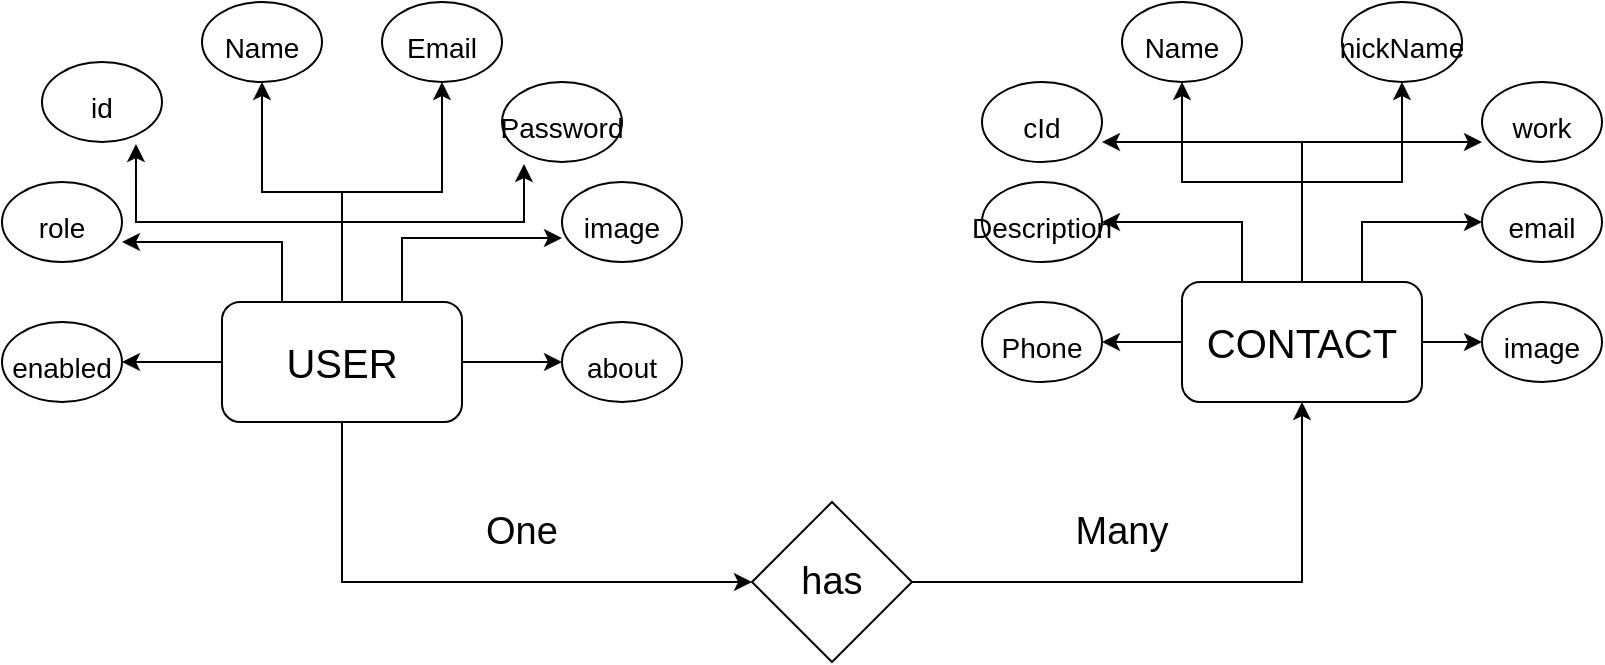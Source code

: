 <mxfile version="20.5.3" type="device"><diagram id="bsWK78y_wBEJXeq-e_Yr" name="Page-1"><mxGraphModel dx="868" dy="482" grid="1" gridSize="10" guides="1" tooltips="1" connect="1" arrows="1" fold="1" page="1" pageScale="1" pageWidth="850" pageHeight="1100" math="0" shadow="0"><root><mxCell id="0"/><mxCell id="1" parent="0"/><mxCell id="tFYG-drkNzJFA3llRc0Q-20" style="edgeStyle=orthogonalEdgeStyle;rounded=0;orthogonalLoop=1;jettySize=auto;html=1;exitX=0.5;exitY=0;exitDx=0;exitDy=0;entryX=0.5;entryY=1;entryDx=0;entryDy=0;fontSize=19;" parent="1" source="tFYG-drkNzJFA3llRc0Q-1" target="tFYG-drkNzJFA3llRc0Q-4" edge="1"><mxGeometry relative="1" as="geometry"/></mxCell><mxCell id="tFYG-drkNzJFA3llRc0Q-21" style="rounded=0;orthogonalLoop=1;jettySize=auto;html=1;exitX=0.5;exitY=0;exitDx=0;exitDy=0;entryX=0.5;entryY=1;entryDx=0;entryDy=0;fontSize=19;edgeStyle=orthogonalEdgeStyle;" parent="1" source="tFYG-drkNzJFA3llRc0Q-1" target="tFYG-drkNzJFA3llRc0Q-14" edge="1"><mxGeometry relative="1" as="geometry"/></mxCell><mxCell id="tFYG-drkNzJFA3llRc0Q-22" style="edgeStyle=orthogonalEdgeStyle;rounded=0;orthogonalLoop=1;jettySize=auto;html=1;exitX=0.5;exitY=0;exitDx=0;exitDy=0;entryX=0.183;entryY=1.025;entryDx=0;entryDy=0;entryPerimeter=0;fontSize=19;" parent="1" source="tFYG-drkNzJFA3llRc0Q-1" target="tFYG-drkNzJFA3llRc0Q-15" edge="1"><mxGeometry relative="1" as="geometry"><Array as="points"><mxPoint x="180" y="150"/><mxPoint x="271" y="150"/></Array></mxGeometry></mxCell><mxCell id="tFYG-drkNzJFA3llRc0Q-23" style="edgeStyle=orthogonalEdgeStyle;rounded=0;orthogonalLoop=1;jettySize=auto;html=1;exitX=0.5;exitY=0;exitDx=0;exitDy=0;entryX=0.783;entryY=1.025;entryDx=0;entryDy=0;entryPerimeter=0;fontSize=19;" parent="1" source="tFYG-drkNzJFA3llRc0Q-1" target="tFYG-drkNzJFA3llRc0Q-13" edge="1"><mxGeometry relative="1" as="geometry"/></mxCell><mxCell id="tFYG-drkNzJFA3llRc0Q-25" style="edgeStyle=orthogonalEdgeStyle;rounded=0;orthogonalLoop=1;jettySize=auto;html=1;exitX=0.25;exitY=0;exitDx=0;exitDy=0;entryX=1;entryY=0.75;entryDx=0;entryDy=0;entryPerimeter=0;fontSize=19;" parent="1" source="tFYG-drkNzJFA3llRc0Q-1" target="tFYG-drkNzJFA3llRc0Q-12" edge="1"><mxGeometry relative="1" as="geometry"/></mxCell><mxCell id="tFYG-drkNzJFA3llRc0Q-30" style="edgeStyle=orthogonalEdgeStyle;rounded=0;orthogonalLoop=1;jettySize=auto;html=1;exitX=0.75;exitY=0;exitDx=0;exitDy=0;entryX=0;entryY=0.7;entryDx=0;entryDy=0;entryPerimeter=0;fontSize=19;" parent="1" source="tFYG-drkNzJFA3llRc0Q-1" target="tFYG-drkNzJFA3llRc0Q-16" edge="1"><mxGeometry relative="1" as="geometry"/></mxCell><mxCell id="tFYG-drkNzJFA3llRc0Q-33" style="edgeStyle=orthogonalEdgeStyle;rounded=0;orthogonalLoop=1;jettySize=auto;html=1;exitX=0;exitY=0.5;exitDx=0;exitDy=0;entryX=1;entryY=0.5;entryDx=0;entryDy=0;fontSize=19;" parent="1" source="tFYG-drkNzJFA3llRc0Q-1" target="tFYG-drkNzJFA3llRc0Q-19" edge="1"><mxGeometry relative="1" as="geometry"/></mxCell><mxCell id="tFYG-drkNzJFA3llRc0Q-36" style="edgeStyle=orthogonalEdgeStyle;rounded=0;orthogonalLoop=1;jettySize=auto;html=1;exitX=1;exitY=0.5;exitDx=0;exitDy=0;fontSize=19;" parent="1" source="tFYG-drkNzJFA3llRc0Q-1" target="tFYG-drkNzJFA3llRc0Q-17" edge="1"><mxGeometry relative="1" as="geometry"/></mxCell><mxCell id="tFYG-drkNzJFA3llRc0Q-54" style="edgeStyle=orthogonalEdgeStyle;rounded=0;orthogonalLoop=1;jettySize=auto;html=1;exitX=0.5;exitY=1;exitDx=0;exitDy=0;entryX=0;entryY=0.5;entryDx=0;entryDy=0;fontSize=19;" parent="1" source="tFYG-drkNzJFA3llRc0Q-1" target="tFYG-drkNzJFA3llRc0Q-53" edge="1"><mxGeometry relative="1" as="geometry"/></mxCell><mxCell id="tFYG-drkNzJFA3llRc0Q-1" value="&lt;font style=&quot;font-size: 20px;&quot;&gt;USER&lt;/font&gt;" style="rounded=1;whiteSpace=wrap;html=1;" parent="1" vertex="1"><mxGeometry x="120" y="190" width="120" height="60" as="geometry"/></mxCell><mxCell id="tFYG-drkNzJFA3llRc0Q-45" style="edgeStyle=orthogonalEdgeStyle;rounded=0;orthogonalLoop=1;jettySize=auto;html=1;exitX=0.5;exitY=0;exitDx=0;exitDy=0;entryX=0.5;entryY=1;entryDx=0;entryDy=0;fontSize=19;" parent="1" source="tFYG-drkNzJFA3llRc0Q-2" target="tFYG-drkNzJFA3llRc0Q-39" edge="1"><mxGeometry relative="1" as="geometry"/></mxCell><mxCell id="tFYG-drkNzJFA3llRc0Q-46" style="edgeStyle=orthogonalEdgeStyle;rounded=0;orthogonalLoop=1;jettySize=auto;html=1;exitX=0.5;exitY=0;exitDx=0;exitDy=0;entryX=0.5;entryY=1;entryDx=0;entryDy=0;fontSize=19;" parent="1" source="tFYG-drkNzJFA3llRc0Q-2" target="tFYG-drkNzJFA3llRc0Q-40" edge="1"><mxGeometry relative="1" as="geometry"/></mxCell><mxCell id="tFYG-drkNzJFA3llRc0Q-47" style="edgeStyle=orthogonalEdgeStyle;rounded=0;orthogonalLoop=1;jettySize=auto;html=1;exitX=0.5;exitY=0;exitDx=0;exitDy=0;entryX=0;entryY=0.75;entryDx=0;entryDy=0;entryPerimeter=0;fontSize=19;" parent="1" source="tFYG-drkNzJFA3llRc0Q-2" target="tFYG-drkNzJFA3llRc0Q-38" edge="1"><mxGeometry relative="1" as="geometry"/></mxCell><mxCell id="tFYG-drkNzJFA3llRc0Q-48" style="edgeStyle=orthogonalEdgeStyle;rounded=0;orthogonalLoop=1;jettySize=auto;html=1;exitX=0.5;exitY=0;exitDx=0;exitDy=0;entryX=1;entryY=0.75;entryDx=0;entryDy=0;entryPerimeter=0;fontSize=19;" parent="1" source="tFYG-drkNzJFA3llRc0Q-2" target="tFYG-drkNzJFA3llRc0Q-37" edge="1"><mxGeometry relative="1" as="geometry"/></mxCell><mxCell id="tFYG-drkNzJFA3llRc0Q-49" style="edgeStyle=orthogonalEdgeStyle;rounded=0;orthogonalLoop=1;jettySize=auto;html=1;exitX=0.75;exitY=0;exitDx=0;exitDy=0;entryX=0;entryY=0.5;entryDx=0;entryDy=0;fontSize=19;" parent="1" source="tFYG-drkNzJFA3llRc0Q-2" target="tFYG-drkNzJFA3llRc0Q-41" edge="1"><mxGeometry relative="1" as="geometry"/></mxCell><mxCell id="tFYG-drkNzJFA3llRc0Q-50" style="edgeStyle=orthogonalEdgeStyle;rounded=0;orthogonalLoop=1;jettySize=auto;html=1;exitX=0.25;exitY=0;exitDx=0;exitDy=0;entryX=1;entryY=0.5;entryDx=0;entryDy=0;fontSize=19;" parent="1" source="tFYG-drkNzJFA3llRc0Q-2" target="tFYG-drkNzJFA3llRc0Q-43" edge="1"><mxGeometry relative="1" as="geometry"/></mxCell><mxCell id="tFYG-drkNzJFA3llRc0Q-51" style="edgeStyle=orthogonalEdgeStyle;rounded=0;orthogonalLoop=1;jettySize=auto;html=1;exitX=0;exitY=0.5;exitDx=0;exitDy=0;entryX=1;entryY=0.5;entryDx=0;entryDy=0;fontSize=19;" parent="1" source="tFYG-drkNzJFA3llRc0Q-2" target="tFYG-drkNzJFA3llRc0Q-44" edge="1"><mxGeometry relative="1" as="geometry"/></mxCell><mxCell id="tFYG-drkNzJFA3llRc0Q-52" style="edgeStyle=orthogonalEdgeStyle;rounded=0;orthogonalLoop=1;jettySize=auto;html=1;exitX=1;exitY=0.5;exitDx=0;exitDy=0;entryX=0;entryY=0.5;entryDx=0;entryDy=0;fontSize=19;" parent="1" source="tFYG-drkNzJFA3llRc0Q-2" target="tFYG-drkNzJFA3llRc0Q-42" edge="1"><mxGeometry relative="1" as="geometry"/></mxCell><mxCell id="tFYG-drkNzJFA3llRc0Q-2" value="&lt;font style=&quot;font-size: 20px;&quot;&gt;CONTACT&lt;/font&gt;" style="rounded=1;whiteSpace=wrap;html=1;" parent="1" vertex="1"><mxGeometry x="600" y="180" width="120" height="60" as="geometry"/></mxCell><mxCell id="tFYG-drkNzJFA3llRc0Q-4" value="&lt;font style=&quot;font-size: 14px;&quot;&gt;Name&lt;/font&gt;" style="ellipse;whiteSpace=wrap;html=1;fontSize=20;" parent="1" vertex="1"><mxGeometry x="110" y="40" width="60" height="40" as="geometry"/></mxCell><mxCell id="tFYG-drkNzJFA3llRc0Q-12" value="&lt;font style=&quot;font-size: 14px;&quot;&gt;role&lt;/font&gt;" style="ellipse;whiteSpace=wrap;html=1;fontSize=20;" parent="1" vertex="1"><mxGeometry x="10" y="130" width="60" height="40" as="geometry"/></mxCell><mxCell id="tFYG-drkNzJFA3llRc0Q-13" value="&lt;font style=&quot;font-size: 14px;&quot;&gt;id&lt;/font&gt;" style="ellipse;whiteSpace=wrap;html=1;fontSize=20;" parent="1" vertex="1"><mxGeometry x="30" y="70" width="60" height="40" as="geometry"/></mxCell><mxCell id="tFYG-drkNzJFA3llRc0Q-14" value="&lt;font style=&quot;font-size: 14px;&quot;&gt;Email&lt;/font&gt;" style="ellipse;whiteSpace=wrap;html=1;fontSize=20;" parent="1" vertex="1"><mxGeometry x="200" y="40" width="60" height="40" as="geometry"/></mxCell><mxCell id="tFYG-drkNzJFA3llRc0Q-15" value="&lt;font style=&quot;font-size: 14px;&quot;&gt;Password&lt;/font&gt;" style="ellipse;whiteSpace=wrap;html=1;fontSize=20;" parent="1" vertex="1"><mxGeometry x="260" y="80" width="60" height="40" as="geometry"/></mxCell><mxCell id="tFYG-drkNzJFA3llRc0Q-16" value="&lt;font style=&quot;font-size: 14px;&quot;&gt;image&lt;/font&gt;" style="ellipse;whiteSpace=wrap;html=1;fontSize=20;" parent="1" vertex="1"><mxGeometry x="290" y="130" width="60" height="40" as="geometry"/></mxCell><mxCell id="tFYG-drkNzJFA3llRc0Q-17" value="&lt;font style=&quot;font-size: 14px;&quot;&gt;about&lt;/font&gt;" style="ellipse;whiteSpace=wrap;html=1;fontSize=20;" parent="1" vertex="1"><mxGeometry x="290" y="200" width="60" height="40" as="geometry"/></mxCell><mxCell id="tFYG-drkNzJFA3llRc0Q-19" value="&lt;span style=&quot;font-size: 14px;&quot;&gt;enabled&lt;/span&gt;" style="ellipse;whiteSpace=wrap;html=1;fontSize=20;" parent="1" vertex="1"><mxGeometry x="10" y="200" width="60" height="40" as="geometry"/></mxCell><mxCell id="tFYG-drkNzJFA3llRc0Q-37" value="&lt;font style=&quot;font-size: 14px;&quot;&gt;cId&lt;/font&gt;" style="ellipse;whiteSpace=wrap;html=1;fontSize=20;" parent="1" vertex="1"><mxGeometry x="500" y="80" width="60" height="40" as="geometry"/></mxCell><mxCell id="tFYG-drkNzJFA3llRc0Q-38" value="&lt;font style=&quot;font-size: 14px;&quot;&gt;work&lt;/font&gt;" style="ellipse;whiteSpace=wrap;html=1;fontSize=20;" parent="1" vertex="1"><mxGeometry x="750" y="80" width="60" height="40" as="geometry"/></mxCell><mxCell id="tFYG-drkNzJFA3llRc0Q-39" value="&lt;font style=&quot;font-size: 14px;&quot;&gt;nickName&lt;/font&gt;" style="ellipse;whiteSpace=wrap;html=1;fontSize=20;" parent="1" vertex="1"><mxGeometry x="680" y="40" width="60" height="40" as="geometry"/></mxCell><mxCell id="tFYG-drkNzJFA3llRc0Q-40" value="&lt;font style=&quot;font-size: 14px;&quot;&gt;Name&lt;/font&gt;" style="ellipse;whiteSpace=wrap;html=1;fontSize=20;" parent="1" vertex="1"><mxGeometry x="570" y="40" width="60" height="40" as="geometry"/></mxCell><mxCell id="tFYG-drkNzJFA3llRc0Q-41" value="&lt;font style=&quot;font-size: 14px;&quot;&gt;email&lt;/font&gt;" style="ellipse;whiteSpace=wrap;html=1;fontSize=20;" parent="1" vertex="1"><mxGeometry x="750" y="130" width="60" height="40" as="geometry"/></mxCell><mxCell id="tFYG-drkNzJFA3llRc0Q-42" value="&lt;font style=&quot;font-size: 14px;&quot;&gt;image&lt;/font&gt;" style="ellipse;whiteSpace=wrap;html=1;fontSize=20;" parent="1" vertex="1"><mxGeometry x="750" y="190" width="60" height="40" as="geometry"/></mxCell><mxCell id="tFYG-drkNzJFA3llRc0Q-43" value="&lt;span style=&quot;font-size: 14px;&quot;&gt;Description&lt;/span&gt;" style="ellipse;whiteSpace=wrap;html=1;fontSize=20;" parent="1" vertex="1"><mxGeometry x="500" y="130" width="60" height="40" as="geometry"/></mxCell><mxCell id="tFYG-drkNzJFA3llRc0Q-44" value="&lt;span style=&quot;font-size: 14px;&quot;&gt;Phone&lt;/span&gt;" style="ellipse;whiteSpace=wrap;html=1;fontSize=20;" parent="1" vertex="1"><mxGeometry x="500" y="190" width="60" height="40" as="geometry"/></mxCell><mxCell id="tFYG-drkNzJFA3llRc0Q-55" style="edgeStyle=orthogonalEdgeStyle;rounded=0;orthogonalLoop=1;jettySize=auto;html=1;exitX=1;exitY=0.5;exitDx=0;exitDy=0;entryX=0.5;entryY=1;entryDx=0;entryDy=0;fontSize=19;" parent="1" source="tFYG-drkNzJFA3llRc0Q-53" target="tFYG-drkNzJFA3llRc0Q-2" edge="1"><mxGeometry relative="1" as="geometry"/></mxCell><mxCell id="tFYG-drkNzJFA3llRc0Q-53" value="has" style="rhombus;whiteSpace=wrap;html=1;fontSize=19;" parent="1" vertex="1"><mxGeometry x="385" y="290" width="80" height="80" as="geometry"/></mxCell><mxCell id="tFYG-drkNzJFA3llRc0Q-56" value="One" style="text;html=1;strokeColor=none;fillColor=none;align=center;verticalAlign=middle;whiteSpace=wrap;rounded=0;fontSize=19;" parent="1" vertex="1"><mxGeometry x="240" y="290" width="60" height="30" as="geometry"/></mxCell><mxCell id="tFYG-drkNzJFA3llRc0Q-57" value="Many" style="text;html=1;strokeColor=none;fillColor=none;align=center;verticalAlign=middle;whiteSpace=wrap;rounded=0;fontSize=19;" parent="1" vertex="1"><mxGeometry x="540" y="290" width="60" height="30" as="geometry"/></mxCell></root></mxGraphModel></diagram></mxfile>